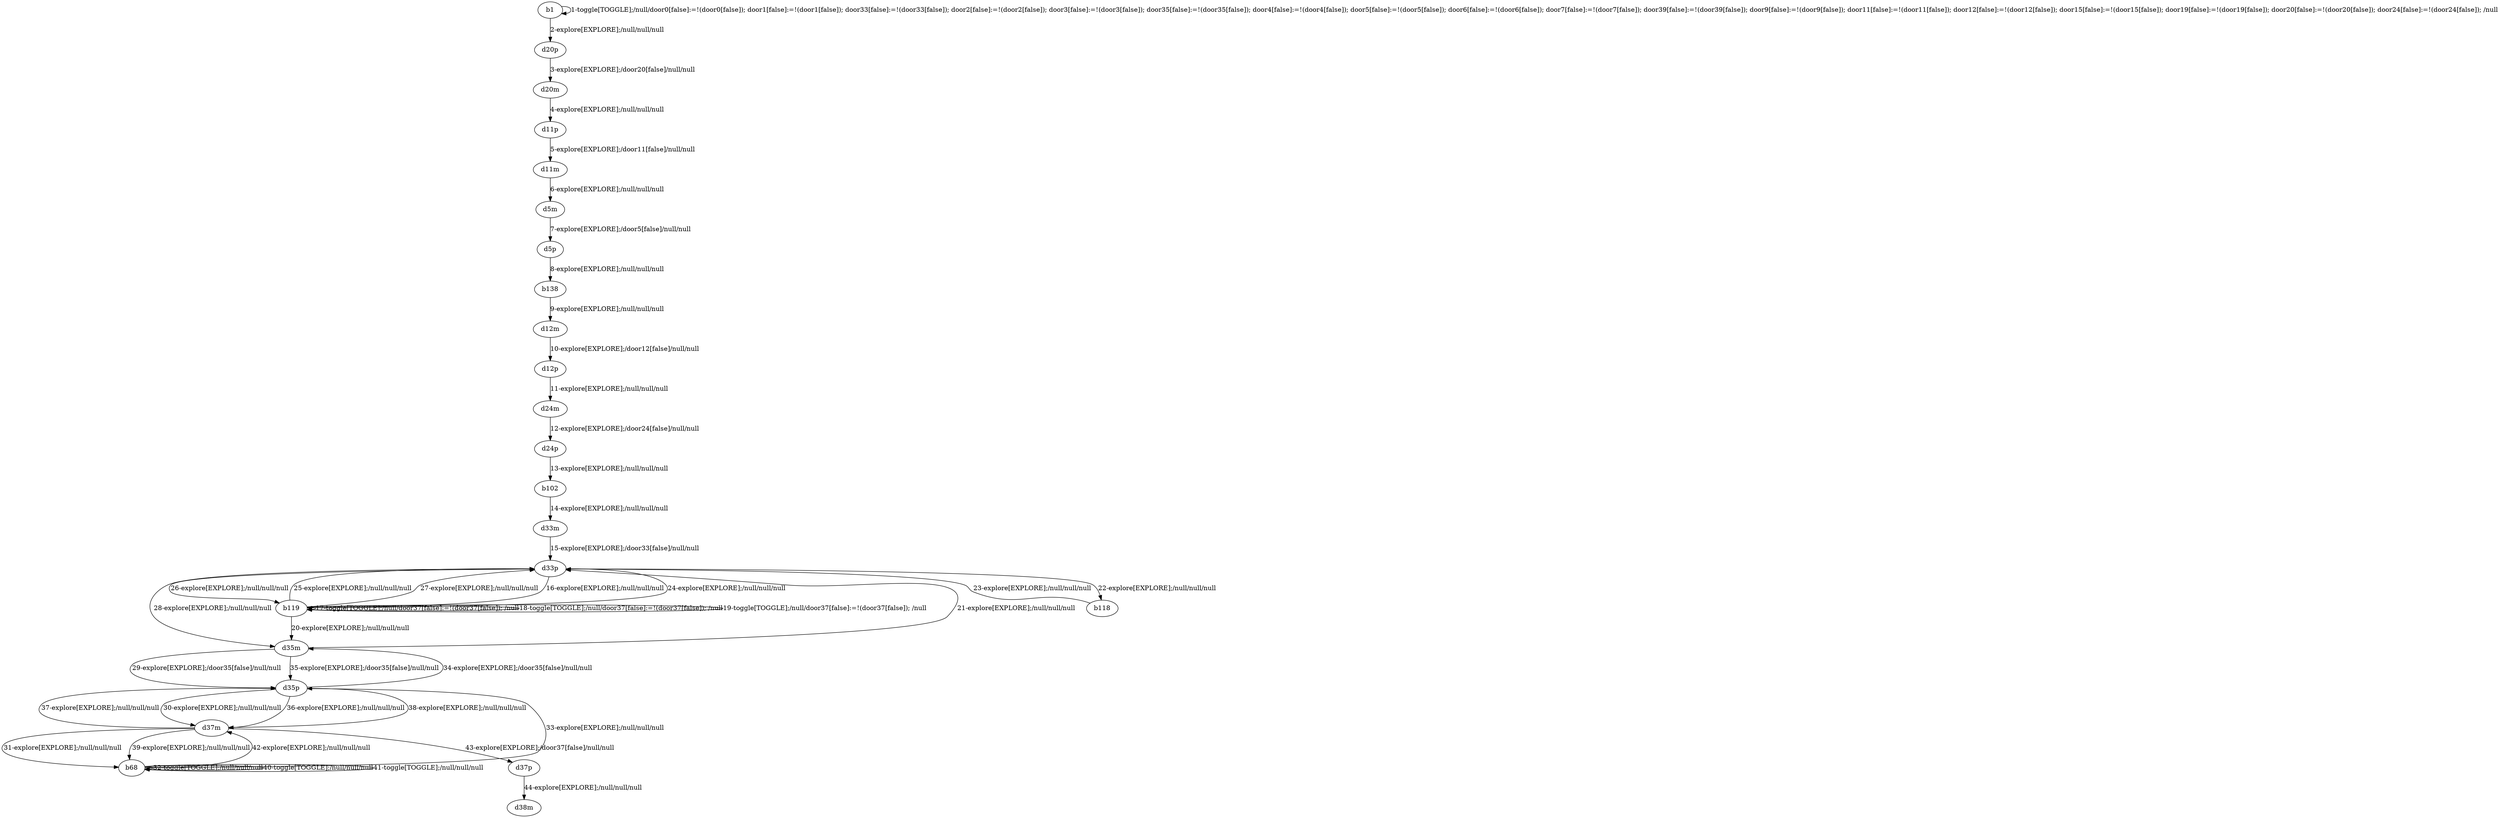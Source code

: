 # Total number of goals covered by this test: 5
# b68 --> b68
# b68 --> d37m
# d37m --> b68
# d37m --> d35p
# d37p --> d38m

digraph g {
"b1" -> "b1" [label = "1-toggle[TOGGLE];/null/door0[false]:=!(door0[false]); door1[false]:=!(door1[false]); door33[false]:=!(door33[false]); door2[false]:=!(door2[false]); door3[false]:=!(door3[false]); door35[false]:=!(door35[false]); door4[false]:=!(door4[false]); door5[false]:=!(door5[false]); door6[false]:=!(door6[false]); door7[false]:=!(door7[false]); door39[false]:=!(door39[false]); door9[false]:=!(door9[false]); door11[false]:=!(door11[false]); door12[false]:=!(door12[false]); door15[false]:=!(door15[false]); door19[false]:=!(door19[false]); door20[false]:=!(door20[false]); door24[false]:=!(door24[false]); /null"];
"b1" -> "d20p" [label = "2-explore[EXPLORE];/null/null/null"];
"d20p" -> "d20m" [label = "3-explore[EXPLORE];/door20[false]/null/null"];
"d20m" -> "d11p" [label = "4-explore[EXPLORE];/null/null/null"];
"d11p" -> "d11m" [label = "5-explore[EXPLORE];/door11[false]/null/null"];
"d11m" -> "d5m" [label = "6-explore[EXPLORE];/null/null/null"];
"d5m" -> "d5p" [label = "7-explore[EXPLORE];/door5[false]/null/null"];
"d5p" -> "b138" [label = "8-explore[EXPLORE];/null/null/null"];
"b138" -> "d12m" [label = "9-explore[EXPLORE];/null/null/null"];
"d12m" -> "d12p" [label = "10-explore[EXPLORE];/door12[false]/null/null"];
"d12p" -> "d24m" [label = "11-explore[EXPLORE];/null/null/null"];
"d24m" -> "d24p" [label = "12-explore[EXPLORE];/door24[false]/null/null"];
"d24p" -> "b102" [label = "13-explore[EXPLORE];/null/null/null"];
"b102" -> "d33m" [label = "14-explore[EXPLORE];/null/null/null"];
"d33m" -> "d33p" [label = "15-explore[EXPLORE];/door33[false]/null/null"];
"d33p" -> "b119" [label = "16-explore[EXPLORE];/null/null/null"];
"b119" -> "b119" [label = "17-toggle[TOGGLE];/null/door37[false]:=!(door37[false]); /null"];
"b119" -> "b119" [label = "18-toggle[TOGGLE];/null/door37[false]:=!(door37[false]); /null"];
"b119" -> "b119" [label = "19-toggle[TOGGLE];/null/door37[false]:=!(door37[false]); /null"];
"b119" -> "d35m" [label = "20-explore[EXPLORE];/null/null/null"];
"d35m" -> "d33p" [label = "21-explore[EXPLORE];/null/null/null"];
"d33p" -> "b118" [label = "22-explore[EXPLORE];/null/null/null"];
"b118" -> "d33p" [label = "23-explore[EXPLORE];/null/null/null"];
"d33p" -> "b119" [label = "24-explore[EXPLORE];/null/null/null"];
"b119" -> "d33p" [label = "25-explore[EXPLORE];/null/null/null"];
"d33p" -> "b119" [label = "26-explore[EXPLORE];/null/null/null"];
"b119" -> "d33p" [label = "27-explore[EXPLORE];/null/null/null"];
"d33p" -> "d35m" [label = "28-explore[EXPLORE];/null/null/null"];
"d35m" -> "d35p" [label = "29-explore[EXPLORE];/door35[false]/null/null"];
"d35p" -> "d37m" [label = "30-explore[EXPLORE];/null/null/null"];
"d37m" -> "b68" [label = "31-explore[EXPLORE];/null/null/null"];
"b68" -> "b68" [label = "32-toggle[TOGGLE];/null/null/null"];
"b68" -> "d35p" [label = "33-explore[EXPLORE];/null/null/null"];
"d35p" -> "d35m" [label = "34-explore[EXPLORE];/door35[false]/null/null"];
"d35m" -> "d35p" [label = "35-explore[EXPLORE];/door35[false]/null/null"];
"d35p" -> "d37m" [label = "36-explore[EXPLORE];/null/null/null"];
"d37m" -> "d35p" [label = "37-explore[EXPLORE];/null/null/null"];
"d35p" -> "d37m" [label = "38-explore[EXPLORE];/null/null/null"];
"d37m" -> "b68" [label = "39-explore[EXPLORE];/null/null/null"];
"b68" -> "b68" [label = "40-toggle[TOGGLE];/null/null/null"];
"b68" -> "b68" [label = "41-toggle[TOGGLE];/null/null/null"];
"b68" -> "d37m" [label = "42-explore[EXPLORE];/null/null/null"];
"d37m" -> "d37p" [label = "43-explore[EXPLORE];/door37[false]/null/null"];
"d37p" -> "d38m" [label = "44-explore[EXPLORE];/null/null/null"];
}